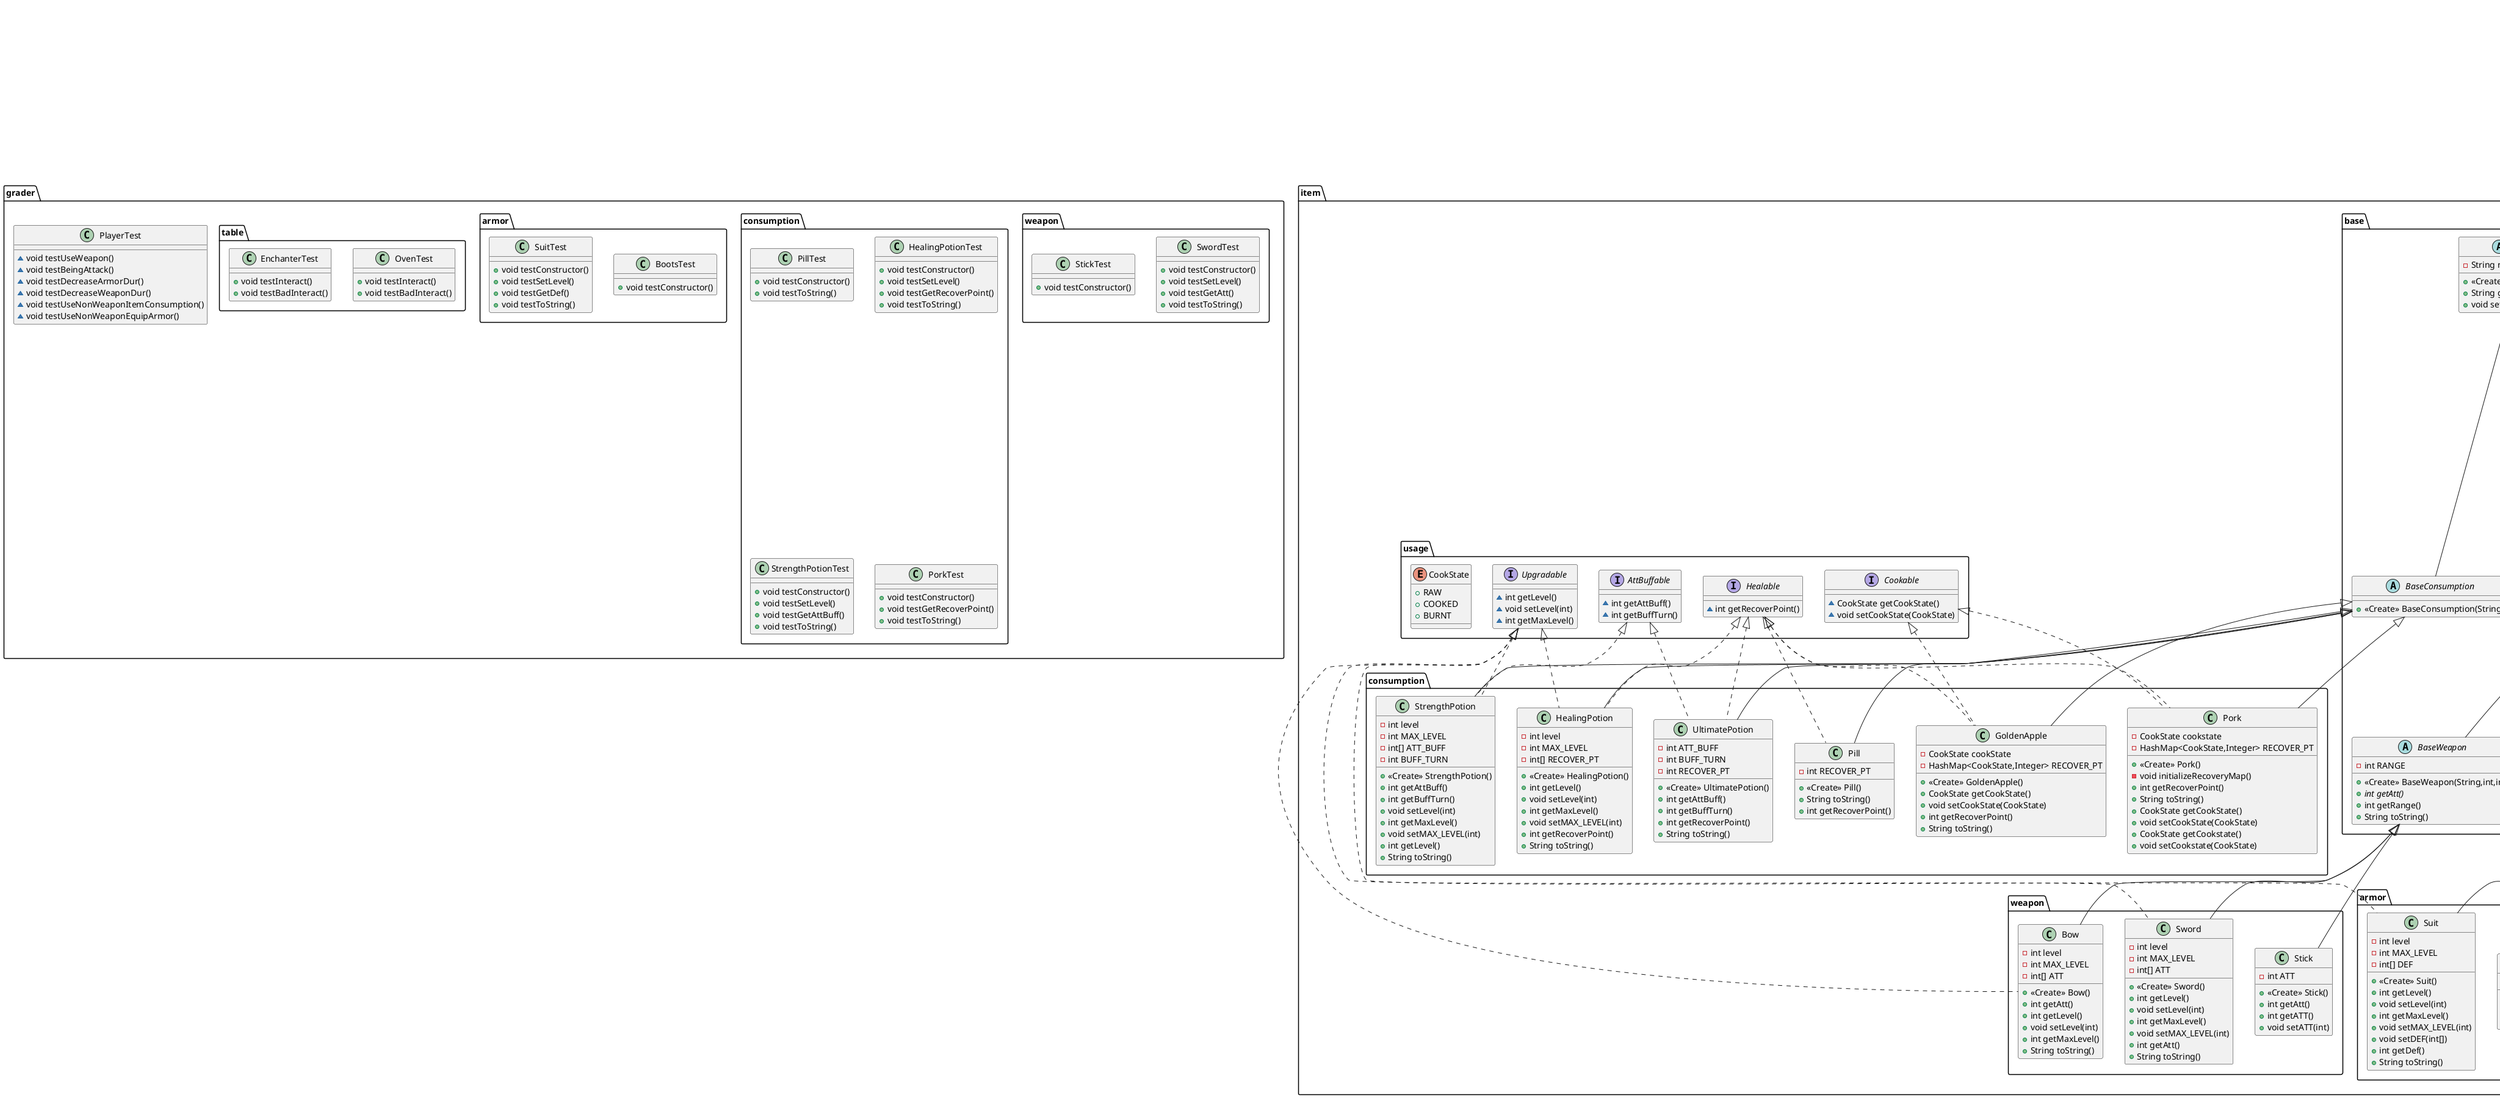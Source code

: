 @startuml
class item.consumption.Pill {
- int RECOVER_PT
+ <<Create>> Pill()
+ String toString()
+ int getRecoverPoint()
}
class grader.weapon.SwordTest {
+ void testConstructor()
+ void testSetLevel()
+ void testGetAtt()
+ void testToString()
}
abstract class item.base.BaseArmor {
+ <<Create>> BaseArmor(String,int)
+ {abstract}int getDef()
+ String toString()
}
class grader.consumption.PillTest {
+ void testConstructor()
+ void testToString()
}
abstract class item.base.BaseItem {
- String name
+ <<Create>> BaseItem(String)
+ String getName()
+ void setName(String)
}
abstract class item.base.BaseEquipment {
- int durability
+ <<Create>> BaseEquipment(String,int)
+ int getDurability()
+ void setDurability(int)
}
class table.Enchanter {
+ <<Create>> Enchanter()
+ String interact(BaseItem)
}
class grader.armor.BootsTest {
+ void testConstructor()
}
interface item.usage.AttBuffable {
~ int getAttBuff()
~ int getBuffTurn()
}
class table.Oven {
+ <<Create>> Oven()
+ String interact(BaseItem)
}
class item.armor.Helmet {
- int DEF
+ <<Create>> Helmet()
+ int getDef()
}
class grader.armor.SuitTest {
+ void testConstructor()
+ void testSetLevel()
+ void testGetDef()
+ void testToString()
}
class item.consumption.StrengthPotion {
- int level
- int MAX_LEVEL
- int[] ATT_BUFF
- int BUFF_TURN
+ <<Create>> StrengthPotion()
+ int getAttBuff()
+ int getBuffTurn()
+ void setLevel(int)
+ int getMaxLevel()
+ void setMAX_LEVEL(int)
+ int getLevel()
+ String toString()
}
class grader.table.OvenTest {
+ void testInteract()
+ void testBadInteract()
}
interface item.usage.Upgradable {
~ int getLevel()
~ void setLevel(int)
~ int getMaxLevel()
}
class main.Main {
+ {static} void main(String[])
}
class item.consumption.Pork {
- CookState cookstate
- HashMap<CookState,Integer> RECOVER_PT
+ <<Create>> Pork()
- void initializeRecoveryMap()
+ int getRecoverPoint()
+ String toString()
+ CookState getCookState()
+ void setCookState(CookState)
+ CookState getCookstate()
+ void setCookstate(CookState)
}
class item.armor.Boots {
- int DEF
+ <<Create>> Boots()
+ int getDef()
+ void setDEF(int)
}
class grader.consumption.HealingPotionTest {
+ void testConstructor()
+ void testSetLevel()
+ void testGetRecoverPoint()
+ void testToString()
}
class item.consumption.GoldenApple {
- CookState cookState
- HashMap<CookState,Integer> RECOVER_PT
+ <<Create>> GoldenApple()
+ CookState getCookState()
+ void setCookState(CookState)
+ int getRecoverPoint()
+ String toString()
}
class player.NegativePosException {
+ <<Create>> NegativePosException()
}
class grader.consumption.StrengthPotionTest {
+ void testConstructor()
+ void testSetLevel()
+ void testGetAttBuff()
+ void testToString()
}
class item.consumption.UltimatePotion {
- int ATT_BUFF
- int BUFF_TURN
- int RECOVER_PT
+ <<Create>> UltimatePotion()
+ int getAttBuff()
+ int getBuffTurn()
+ int getRecoverPoint()
+ String toString()
}
class main.Board {
- int turn
- int MAX_TURN
- ArrayList<Player> PLAYERS
- HashMap<Integer,BaseTable> TABLES
- HashSet<Integer> RANDOMIZER_POS
- Random BOARD_DICE
- Scanner boardScanner
+ <<Create>> Board()
+ void startBoard()
- int countAlivePlayers()
- void play(Player)
- void playerInteractRandomizer(Player)
- void playerInteractTable(Player)
- void playerUseInventory(Player)
- void printBoard()
- void throwDice(Player)
- void turnPass()
- void sleep(int)
}
class grader.weapon.StickTest {
+ void testConstructor()
}
class grader.consumption.PorkTest {
+ void testConstructor()
+ void testGetRecoverPoint()
+ void testToString()
}
abstract class item.base.BaseConsumption {
+ <<Create>> BaseConsumption(String)
}
class item.weapon.Stick {
- int ATT
+ <<Create>> Stick()
+ int getAtt()
+ int getATT()
+ void setATT(int)
}
abstract class item.base.BaseWeapon {
- int RANGE
+ <<Create>> BaseWeapon(String,int,int)
+ {abstract}int getAtt()
+ int getRange()
+ String toString()
}
class item.armor.Suit {
- int level
- int MAX_LEVEL
- int[] DEF
+ <<Create>> Suit()
+ int getLevel()
+ void setLevel(int)
+ int getMaxLevel()
+ void setMAX_LEVEL(int)
+ void setDEF(int[])
+ int getDef()
+ String toString()
}
class grader.table.EnchanterTest {
+ void testInteract()
+ void testBadInteract()
}
class player.Player {
- String name
- int hp
- int MAX_HP
- int pos
- Inventory INVENTORY
- Helmet helmetSlot
- Suit suitSlot
- Boots bootsSlot
- int attBuffing
- int buffRemainingTurn
+ <<Create>> Player(String)
+ String useWeapon(BaseWeapon,Player)
+ void beingAttack(int)
+ void decreaseArmorDur()
+ void decreaseWeaponDur(BaseWeapon)
+ String useNonWeaponItem(BaseItem)
- String useHeal(Healable)
- String useBuff(AttBuffable)
- String wear(BaseArmor)
+ int calculateAtt(BaseWeapon)
+ int calculateDef()
+ String getName()
+ void setName(String)
+ int getHp()
+ void setHp(int)
+ int getMaxHp()
+ int getPos()
+ void setPos(int)
+ Helmet getHelmetSlot()
+ void setHelmetSlot(Helmet)
+ Suit getSuitSlot()
+ void setSuitSlot(Suit)
+ Boots getBootsSlot()
+ void setBootsSlot(Boots)
+ int getAttBuffing()
+ void setAttBuffing(int)
+ int getBuffRemainingTurn()
+ void setBuffRemainingTurn(int)
+ Inventory getInventory()
+ void printEquipment()
}
interface item.usage.Healable {
~ int getRecoverPoint()
}
interface item.usage.Cookable {
~ CookState getCookState()
~ void setCookState(CookState)
}
class table.Randomizer {
+ {static} Randomizer instance
- String name
- ItemRandomWeight[] ITEM_RANDOM_WEIGHT
+ <<Create>> Randomizer()
+ String getName()
+ void setName(String)
+ BaseItem interact()
- BaseItem randomItem()
- int sumTotalWeight()
}
class table.ItemRandomWeight {
- BaseItem item
- int weight
+ <<Create>> ItemRandomWeight(BaseItem,int)
+ BaseItem getItem()
+ void setItem(BaseItem)
+ int getWeight()
+ void setWeight(int)
}
class grader.PlayerTest {
~ void testUseWeapon()
~ void testBeingAttack()
~ void testDecreaseArmorDur()
~ void testDecreaseWeaponDur()
~ void testUseNonWeaponItemConsumption()
~ void testUseNonWeaponEquipArmor()
}
class item.consumption.HealingPotion {
- int level
- int MAX_LEVEL
- int[] RECOVER_PT
+ <<Create>> HealingPotion()
+ int getLevel()
+ void setLevel(int)
+ int getMaxLevel()
+ void setMAX_LEVEL(int)
+ int getRecoverPoint()
+ String toString()
}
class item.weapon.Bow {
- int level
- int MAX_LEVEL
- int[] ATT
+ <<Create>> Bow()
+ int getAtt()
+ int getLevel()
+ void setLevel(int)
+ int getMaxLevel()
+ String toString()
}
class player.Inventory {
- ArrayList<BaseItem> ITEMS
- int MAX_SIZE
- {static} Scanner invScanner
+ <<Create>> Inventory()
+ ArrayList<BaseItem> getItems()
+ void addItem(BaseItem)
+ void removeItem(BaseItem)
+ void printAllItem()
}
abstract class table.BaseTable {
- String name
+ <<Create>> BaseTable(String)
+ String getName()
+ void setName(String)
+ {abstract}String interact(BaseItem)
}
class item.weapon.Sword {
- int level
- int MAX_LEVEL
- int[] ATT
+ <<Create>> Sword()
+ int getLevel()
+ void setLevel(int)
+ int getMaxLevel()
+ void setMAX_LEVEL(int)
+ int getAtt()
+ String toString()
}
enum item.usage.CookState {
+  RAW
+  COOKED
+  BURNT
}


item.usage.Healable <|.. item.consumption.Pill
item.base.BaseConsumption <|-- item.consumption.Pill
item.base.BaseEquipment <|-- item.base.BaseArmor
item.base.BaseItem <|-- item.base.BaseEquipment
table.BaseTable <|-- table.Enchanter
table.BaseTable <|-- table.Oven
item.base.BaseArmor <|-- item.armor.Helmet
item.usage.AttBuffable <|.. item.consumption.StrengthPotion
item.usage.Upgradable <|.. item.consumption.StrengthPotion
item.base.BaseConsumption <|-- item.consumption.StrengthPotion
item.usage.Cookable <|.. item.consumption.Pork
item.usage.Healable <|.. item.consumption.Pork
item.base.BaseConsumption <|-- item.consumption.Pork
item.base.BaseArmor <|-- item.armor.Boots
item.usage.Cookable <|.. item.consumption.GoldenApple
item.usage.Healable <|.. item.consumption.GoldenApple
item.base.BaseConsumption <|-- item.consumption.GoldenApple
player.Exception <|-- player.NegativePosException
item.usage.AttBuffable <|.. item.consumption.UltimatePotion
item.usage.Healable <|.. item.consumption.UltimatePotion
item.base.BaseConsumption <|-- item.consumption.UltimatePotion
item.base.BaseItem <|-- item.base.BaseConsumption
item.base.BaseWeapon <|-- item.weapon.Stick
item.base.BaseEquipment <|-- item.base.BaseWeapon
item.usage.Upgradable <|.. item.armor.Suit
item.base.BaseArmor <|-- item.armor.Suit
item.usage.Healable <|.. item.consumption.HealingPotion
item.usage.Upgradable <|.. item.consumption.HealingPotion
item.base.BaseConsumption <|-- item.consumption.HealingPotion
item.usage.Upgradable <|.. item.weapon.Bow
item.base.BaseWeapon <|-- item.weapon.Bow
item.usage.Upgradable <|.. item.weapon.Sword
item.base.BaseWeapon <|-- item.weapon.Sword
@enduml